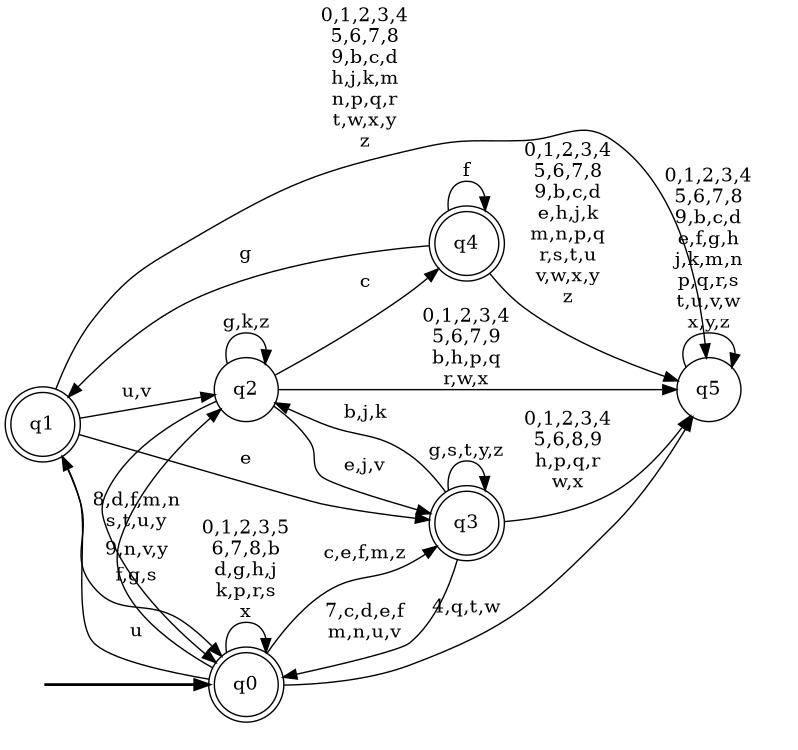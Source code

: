 digraph BlueStar {
__start0 [style = invis, shape = none, label = "", width = 0, height = 0];

rankdir=LR;
size="8,5";

s0 [style="rounded,filled", color="black", fillcolor="white" shape="doublecircle", label="q0"];
s1 [style="rounded,filled", color="black", fillcolor="white" shape="doublecircle", label="q1"];
s2 [style="filled", color="black", fillcolor="white" shape="circle", label="q2"];
s3 [style="rounded,filled", color="black", fillcolor="white" shape="doublecircle", label="q3"];
s4 [style="rounded,filled", color="black", fillcolor="white" shape="doublecircle", label="q4"];
s5 [style="filled", color="black", fillcolor="white" shape="circle", label="q5"];
subgraph cluster_main { 
	graph [pad=".75", ranksep="0.15", nodesep="0.15"];
	 style=invis; 
	__start0 -> s0 [penwidth=2];
}
s0 -> s0 [label="0,1,2,3,5\n6,7,8,b\nd,g,h,j\nk,p,r,s\nx"];
s0 -> s1 [label="u"];
s0 -> s2 [label="9,n,v,y"];
s0 -> s3 [label="c,e,f,m,z"];
s0 -> s5 [label="4,q,t,w"];
s1 -> s0 [label="f,g,s"];
s1 -> s2 [label="u,v"];
s1 -> s3 [label="e"];
s1 -> s5 [label="0,1,2,3,4\n5,6,7,8\n9,b,c,d\nh,j,k,m\nn,p,q,r\nt,w,x,y\nz"];
s2 -> s0 [label="8,d,f,m,n\ns,t,u,y"];
s2 -> s2 [label="g,k,z"];
s2 -> s3 [label="e,j,v"];
s2 -> s4 [label="c"];
s2 -> s5 [label="0,1,2,3,4\n5,6,7,9\nb,h,p,q\nr,w,x"];
s3 -> s0 [label="7,c,d,e,f\nm,n,u,v"];
s3 -> s2 [label="b,j,k"];
s3 -> s3 [label="g,s,t,y,z"];
s3 -> s5 [label="0,1,2,3,4\n5,6,8,9\nh,p,q,r\nw,x"];
s4 -> s1 [label="g"];
s4 -> s4 [label="f"];
s4 -> s5 [label="0,1,2,3,4\n5,6,7,8\n9,b,c,d\ne,h,j,k\nm,n,p,q\nr,s,t,u\nv,w,x,y\nz"];
s5 -> s5 [label="0,1,2,3,4\n5,6,7,8\n9,b,c,d\ne,f,g,h\nj,k,m,n\np,q,r,s\nt,u,v,w\nx,y,z"];

}